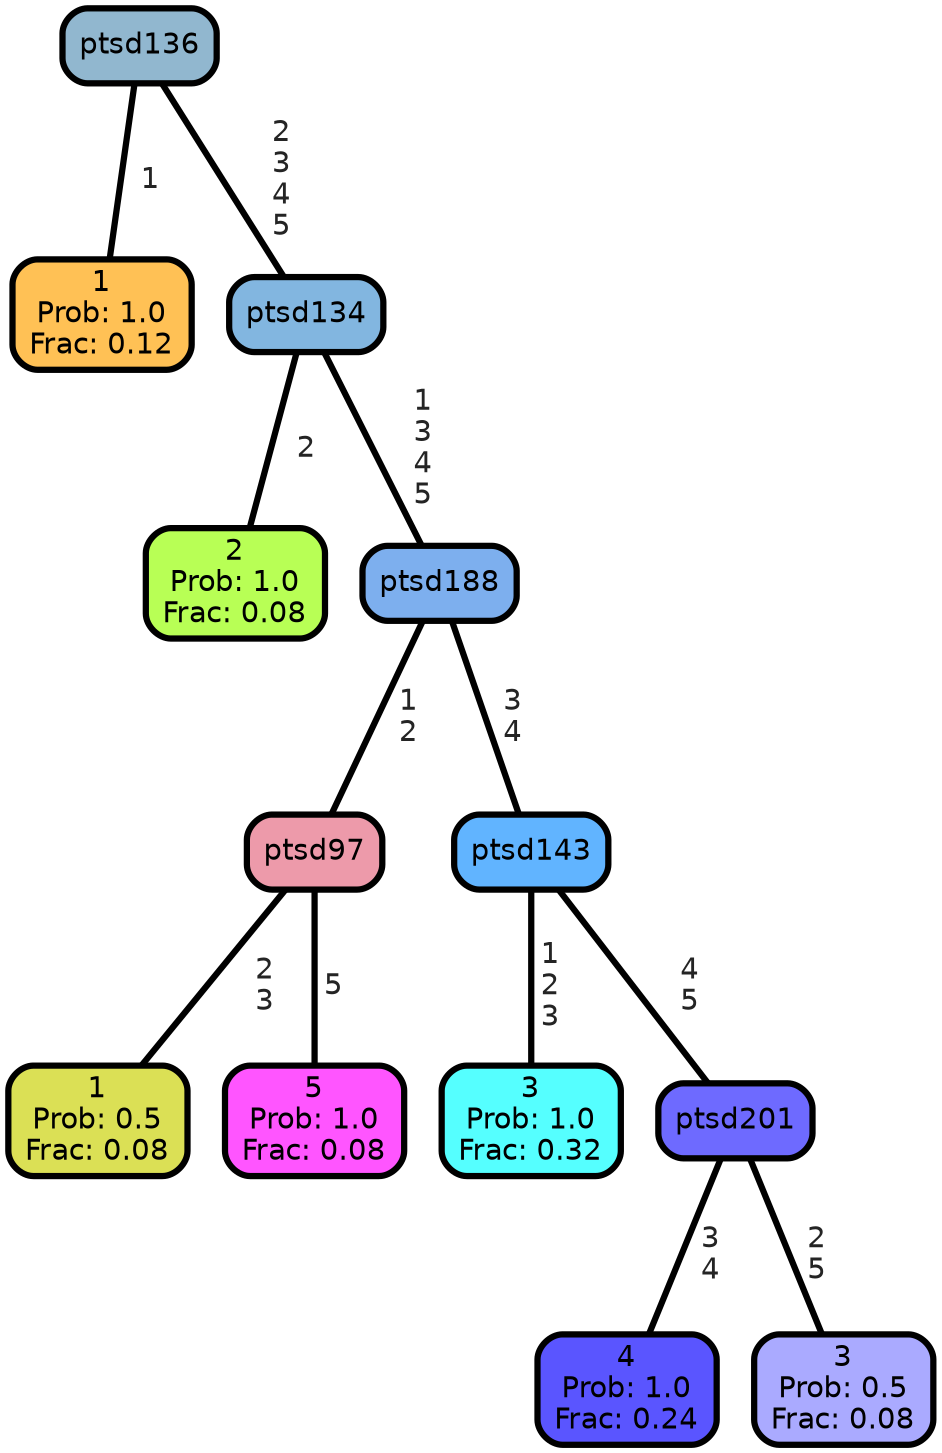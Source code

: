 graph Tree {
node [shape=box, style="filled, rounded",color="black",penwidth="3",fontcolor="black",                 fontname=helvetica] ;
graph [ranksep="0 equally", splines=straight,                 bgcolor=transparent, dpi=200] ;
edge [fontname=helvetica, fontweight=bold,fontcolor=grey14,color=black] ;
0 [label="1
Prob: 1.0
Frac: 0.12", fillcolor="#ffc155"] ;
1 [label="ptsd136", fillcolor="#91b7cf"] ;
2 [label="2
Prob: 1.0
Frac: 0.08", fillcolor="#b8ff55"] ;
3 [label="ptsd134", fillcolor="#82b6e0"] ;
4 [label="1
Prob: 0.5
Frac: 0.08", fillcolor="#dbe055"] ;
5 [label="ptsd97", fillcolor="#ed9aaa"] ;
6 [label="5
Prob: 1.0
Frac: 0.08", fillcolor="#ff55ff"] ;
7 [label="ptsd188", fillcolor="#7dafee"] ;
8 [label="3
Prob: 1.0
Frac: 0.32", fillcolor="#55ffff"] ;
9 [label="ptsd143", fillcolor="#61b4ff"] ;
10 [label="4
Prob: 1.0
Frac: 0.24", fillcolor="#5a55ff"] ;
11 [label="ptsd201", fillcolor="#6e6aff"] ;
12 [label="3
Prob: 0.5
Frac: 0.08", fillcolor="#aaaaff"] ;
1 -- 0 [label=" 1",penwidth=3] ;
1 -- 3 [label=" 2\n 3\n 4\n 5",penwidth=3] ;
3 -- 2 [label=" 2",penwidth=3] ;
3 -- 7 [label=" 1\n 3\n 4\n 5",penwidth=3] ;
5 -- 4 [label=" 2\n 3",penwidth=3] ;
5 -- 6 [label=" 5",penwidth=3] ;
7 -- 5 [label=" 1\n 2",penwidth=3] ;
7 -- 9 [label=" 3\n 4",penwidth=3] ;
9 -- 8 [label=" 1\n 2\n 3",penwidth=3] ;
9 -- 11 [label=" 4\n 5",penwidth=3] ;
11 -- 10 [label=" 3\n 4",penwidth=3] ;
11 -- 12 [label=" 2\n 5",penwidth=3] ;
{rank = same;}}